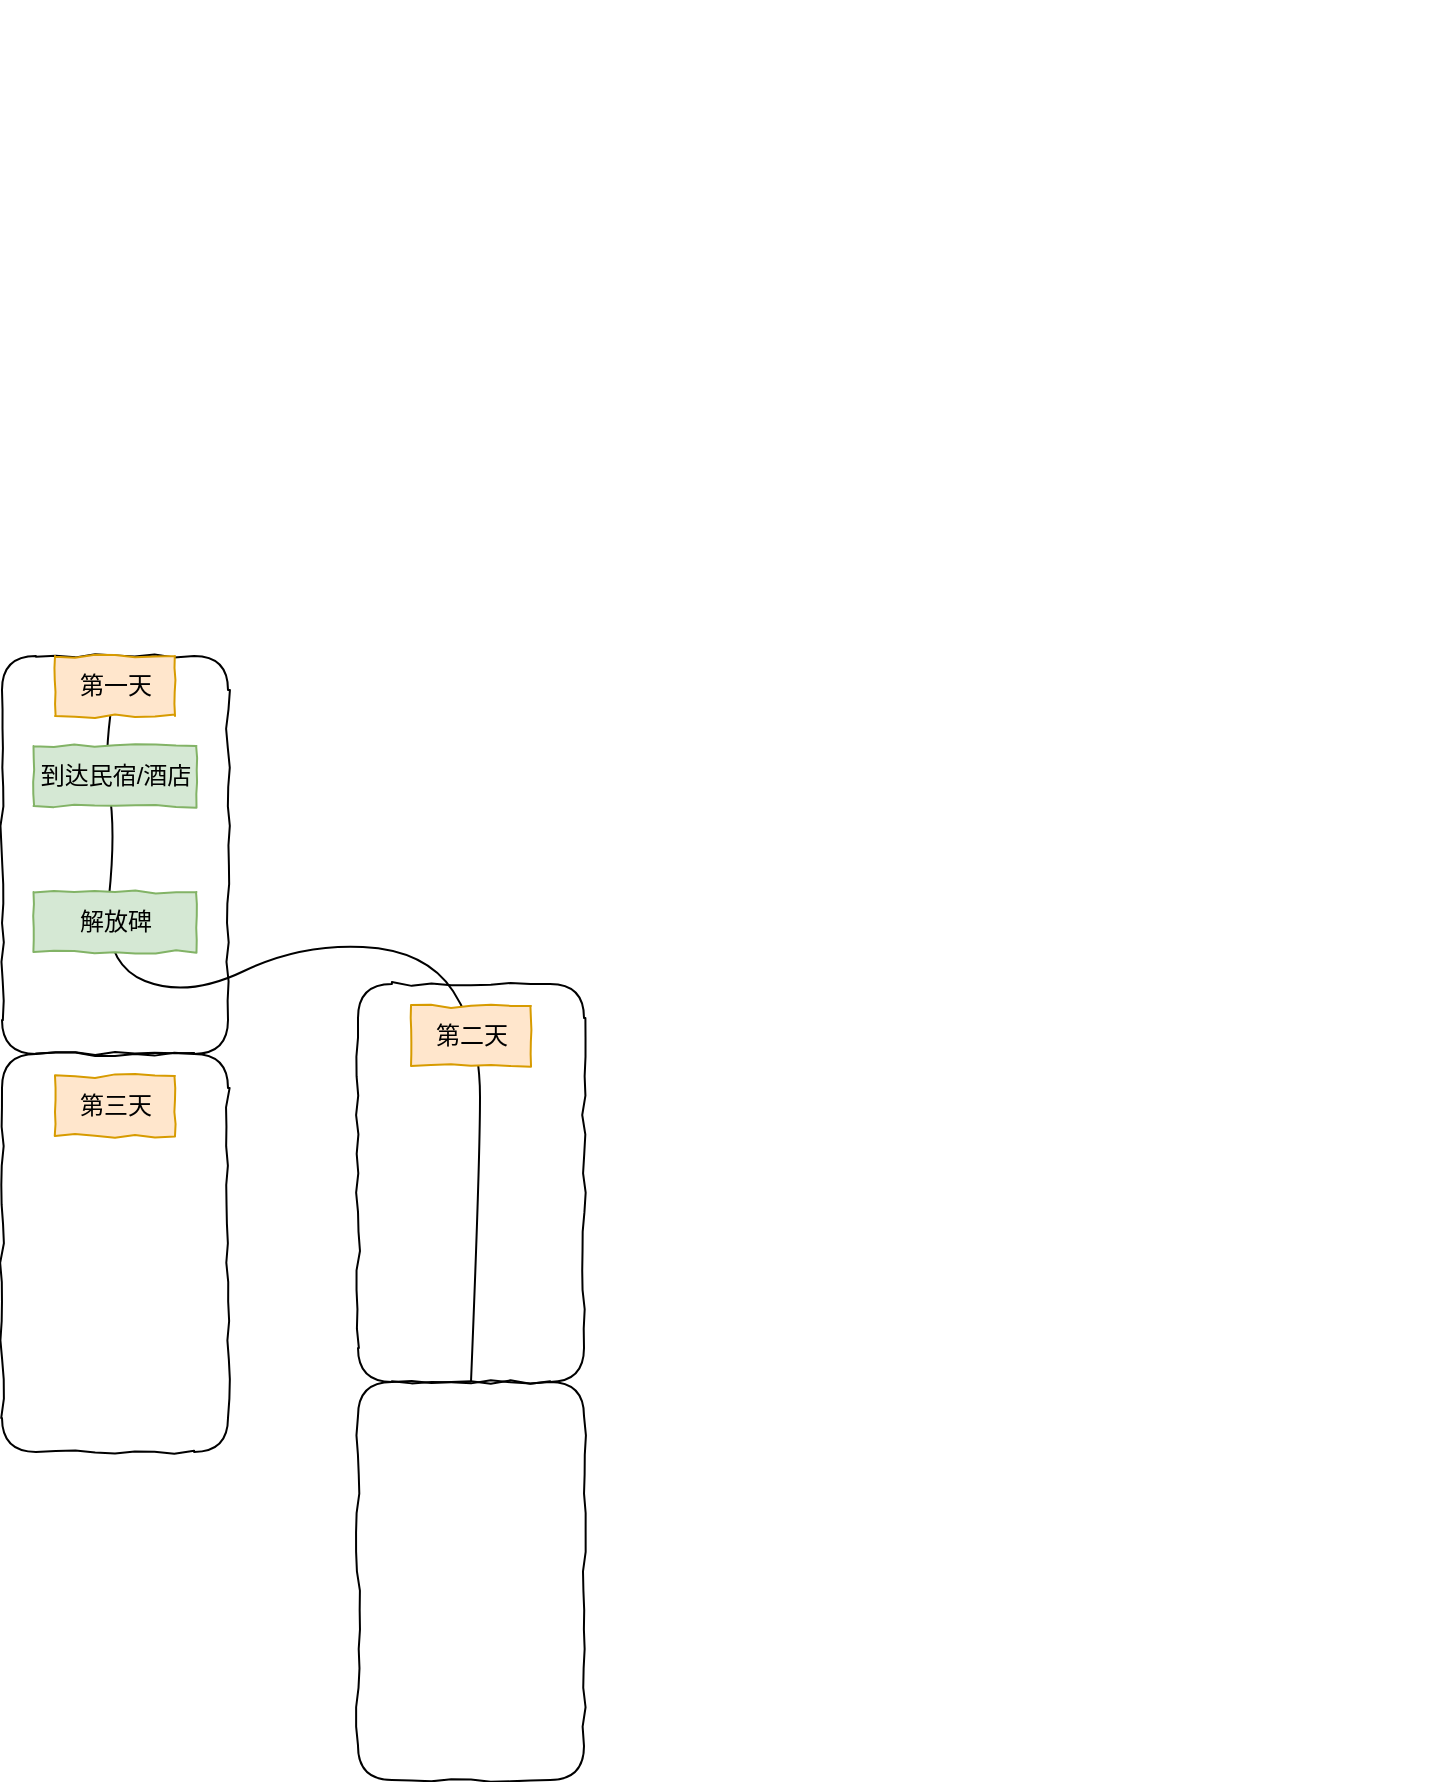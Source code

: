 <mxfile version="20.7.4" type="github">
  <diagram id="s1y3UmnwwLs5SloIIV5L" name="第 1 页">
    <mxGraphModel dx="1434" dy="770" grid="0" gridSize="10" guides="1" tooltips="1" connect="1" arrows="1" fold="1" page="1" pageScale="1" pageWidth="827" pageHeight="1169" math="0" shadow="0">
      <root>
        <mxCell id="0" />
        <mxCell id="1" parent="0" />
        <mxCell id="nLdDs980xOIcKcb0Bd3J-7" value="" style="shape=image;verticalLabelPosition=bottom;labelBackgroundColor=default;verticalAlign=top;aspect=fixed;imageAspect=0;image=https://youimg1.c-ctrip.com/target/01A5r1200096abucr8F77_R_640_10000_Q90.jpg;" vertex="1" parent="1">
          <mxGeometry x="524" y="163" width="392" height="522.67" as="geometry" />
        </mxCell>
        <mxCell id="nLdDs980xOIcKcb0Bd3J-9" value="" style="rounded=1;whiteSpace=wrap;html=1;comic=1;fillColor=none;" vertex="1" parent="1">
          <mxGeometry x="191" y="491" width="113" height="199" as="geometry" />
        </mxCell>
        <mxCell id="nLdDs980xOIcKcb0Bd3J-10" value="" style="rounded=1;whiteSpace=wrap;html=1;comic=1;fillColor=none;" vertex="1" parent="1">
          <mxGeometry x="191" y="690" width="113" height="199" as="geometry" />
        </mxCell>
        <mxCell id="nLdDs980xOIcKcb0Bd3J-12" value="" style="rounded=1;whiteSpace=wrap;html=1;comic=1;fillColor=none;" vertex="1" parent="1">
          <mxGeometry x="369" y="655" width="113" height="199" as="geometry" />
        </mxCell>
        <mxCell id="nLdDs980xOIcKcb0Bd3J-13" value="" style="rounded=1;whiteSpace=wrap;html=1;comic=1;fillColor=none;" vertex="1" parent="1">
          <mxGeometry x="369" y="854" width="113" height="199" as="geometry" />
        </mxCell>
        <mxCell id="nLdDs980xOIcKcb0Bd3J-16" value="第三天" style="text;strokeColor=#d79b00;align=center;fillColor=#ffe6cc;html=1;verticalAlign=middle;whiteSpace=wrap;rounded=0;comic=1;" vertex="1" parent="1">
          <mxGeometry x="217.5" y="701" width="60" height="30" as="geometry" />
        </mxCell>
        <mxCell id="nLdDs980xOIcKcb0Bd3J-21" value="" style="endArrow=none;html=1;curved=1;exitX=0.5;exitY=0;exitDx=0;exitDy=0;" edge="1" parent="1" source="nLdDs980xOIcKcb0Bd3J-13">
          <mxGeometry width="50" height="50" relative="1" as="geometry">
            <mxPoint x="435" y="635" as="sourcePoint" />
            <mxPoint x="250" y="491" as="targetPoint" />
            <Array as="points">
              <mxPoint x="430" y="744" />
              <mxPoint x="430" y="679" />
              <mxPoint x="403" y="638" />
              <mxPoint x="340" y="635" />
              <mxPoint x="284" y="662" />
              <mxPoint x="241" y="645" />
              <mxPoint x="248" y="578" />
              <mxPoint x="241" y="537" />
            </Array>
          </mxGeometry>
        </mxCell>
        <mxCell id="nLdDs980xOIcKcb0Bd3J-14" value="第一天" style="text;strokeColor=#d79b00;align=center;fillColor=#ffe6cc;html=1;verticalAlign=middle;whiteSpace=wrap;rounded=0;comic=1;" vertex="1" parent="1">
          <mxGeometry x="217.5" y="491" width="60" height="30" as="geometry" />
        </mxCell>
        <mxCell id="nLdDs980xOIcKcb0Bd3J-25" value="到达民宿/酒店" style="text;strokeColor=#82b366;align=center;fillColor=#d5e8d4;html=1;verticalAlign=middle;whiteSpace=wrap;rounded=0;comic=1;" vertex="1" parent="1">
          <mxGeometry x="206.75" y="536" width="81.5" height="30" as="geometry" />
        </mxCell>
        <mxCell id="nLdDs980xOIcKcb0Bd3J-29" value="解放碑" style="text;strokeColor=#82b366;align=center;fillColor=#d5e8d4;html=1;verticalAlign=middle;whiteSpace=wrap;rounded=0;comic=1;" vertex="1" parent="1">
          <mxGeometry x="206.75" y="609" width="81.5" height="30" as="geometry" />
        </mxCell>
        <mxCell id="nLdDs980xOIcKcb0Bd3J-15" value="第二天" style="text;strokeColor=#d79b00;align=center;fillColor=#ffe6cc;html=1;verticalAlign=middle;whiteSpace=wrap;rounded=0;comic=1;" vertex="1" parent="1">
          <mxGeometry x="395.5" y="666" width="60" height="30" as="geometry" />
        </mxCell>
      </root>
    </mxGraphModel>
  </diagram>
</mxfile>
